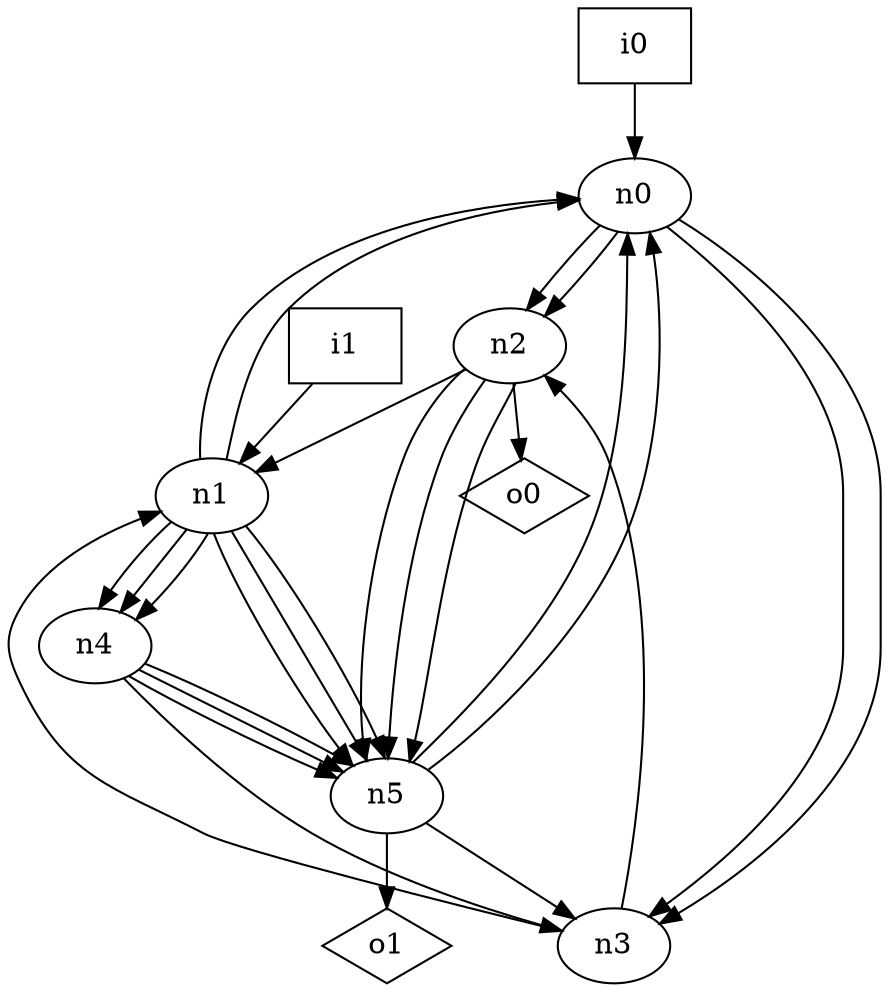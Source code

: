 digraph G {
n0 [label="n0"];
n1 [label="n1"];
n2 [label="n2"];
n3 [label="n3"];
n4 [label="n4"];
n5 [label="n5"];
n6 [label="i0",shape="box"];
n7 [label="i1",shape="box"];
n8 [label="o0",shape="diamond"];
n9 [label="o1",shape="diamond"];
n0 -> n2
n0 -> n2
n0 -> n3
n0 -> n3
n1 -> n0
n1 -> n0
n1 -> n4
n1 -> n4
n1 -> n4
n1 -> n5
n1 -> n5
n1 -> n5
n2 -> n1
n2 -> n5
n2 -> n5
n2 -> n5
n2 -> n8
n3 -> n1
n3 -> n2
n4 -> n3
n4 -> n5
n4 -> n5
n4 -> n5
n5 -> n0
n5 -> n0
n5 -> n3
n5 -> n9
n6 -> n0
n7 -> n1
}